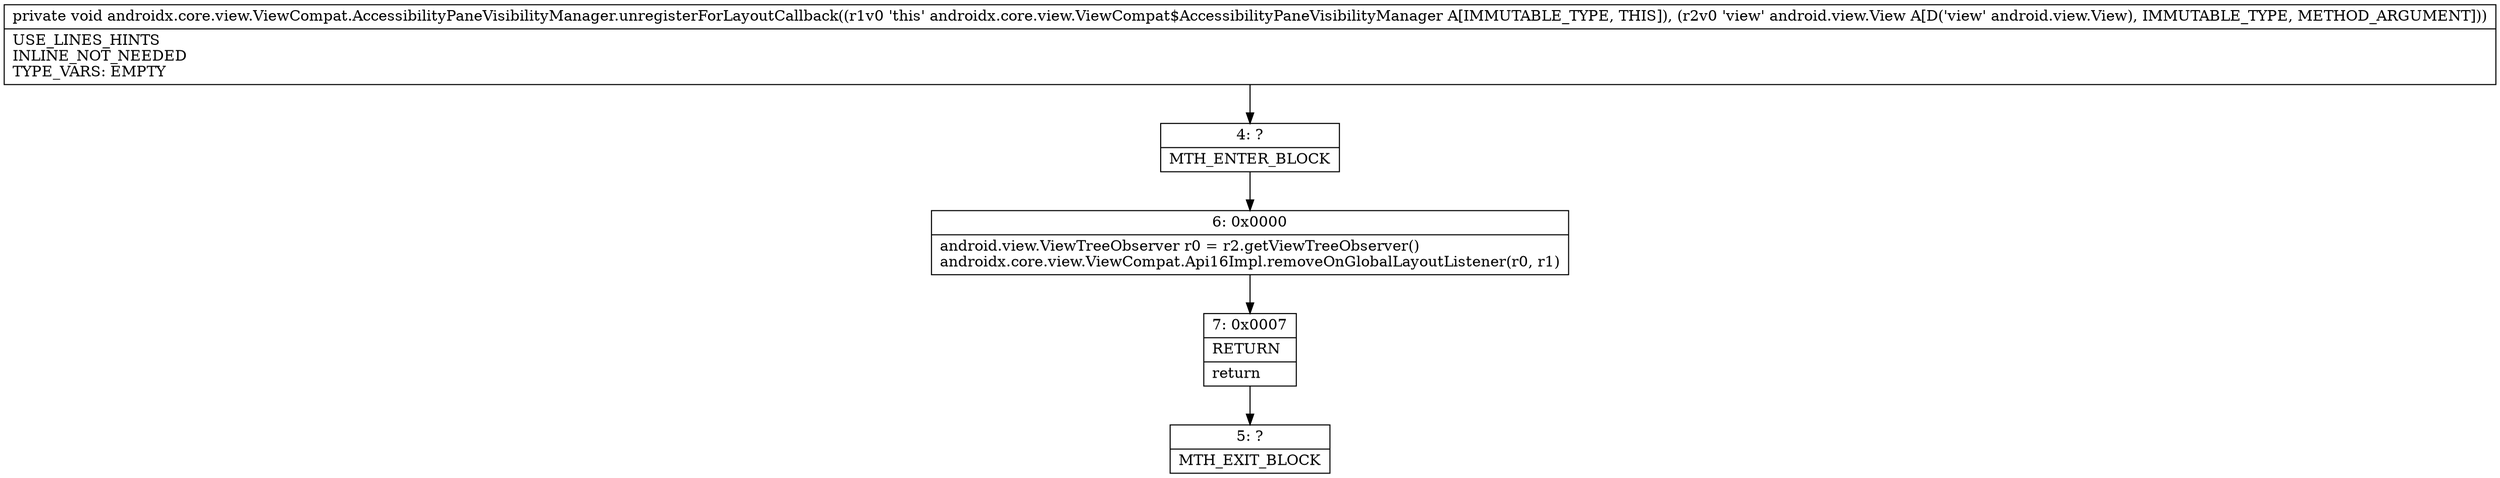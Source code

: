 digraph "CFG forandroidx.core.view.ViewCompat.AccessibilityPaneVisibilityManager.unregisterForLayoutCallback(Landroid\/view\/View;)V" {
Node_4 [shape=record,label="{4\:\ ?|MTH_ENTER_BLOCK\l}"];
Node_6 [shape=record,label="{6\:\ 0x0000|android.view.ViewTreeObserver r0 = r2.getViewTreeObserver()\landroidx.core.view.ViewCompat.Api16Impl.removeOnGlobalLayoutListener(r0, r1)\l}"];
Node_7 [shape=record,label="{7\:\ 0x0007|RETURN\l|return\l}"];
Node_5 [shape=record,label="{5\:\ ?|MTH_EXIT_BLOCK\l}"];
MethodNode[shape=record,label="{private void androidx.core.view.ViewCompat.AccessibilityPaneVisibilityManager.unregisterForLayoutCallback((r1v0 'this' androidx.core.view.ViewCompat$AccessibilityPaneVisibilityManager A[IMMUTABLE_TYPE, THIS]), (r2v0 'view' android.view.View A[D('view' android.view.View), IMMUTABLE_TYPE, METHOD_ARGUMENT]))  | USE_LINES_HINTS\lINLINE_NOT_NEEDED\lTYPE_VARS: EMPTY\l}"];
MethodNode -> Node_4;Node_4 -> Node_6;
Node_6 -> Node_7;
Node_7 -> Node_5;
}

